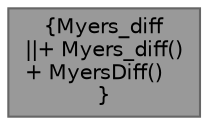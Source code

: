 digraph "Myers_diff"
{
 // LATEX_PDF_SIZE
  bgcolor="transparent";
  edge [fontname=Helvetica,fontsize=10,labelfontname=Helvetica,labelfontsize=10];
  node [fontname=Helvetica,fontsize=10,shape=box,height=0.2,width=0.4];
  Node1 [label="{Myers_diff\n||+ Myers_diff()\l+ MyersDiff()\l}",height=0.2,width=0.4,color="gray40", fillcolor="grey60", style="filled", fontcolor="black",tooltip=" "];
}
